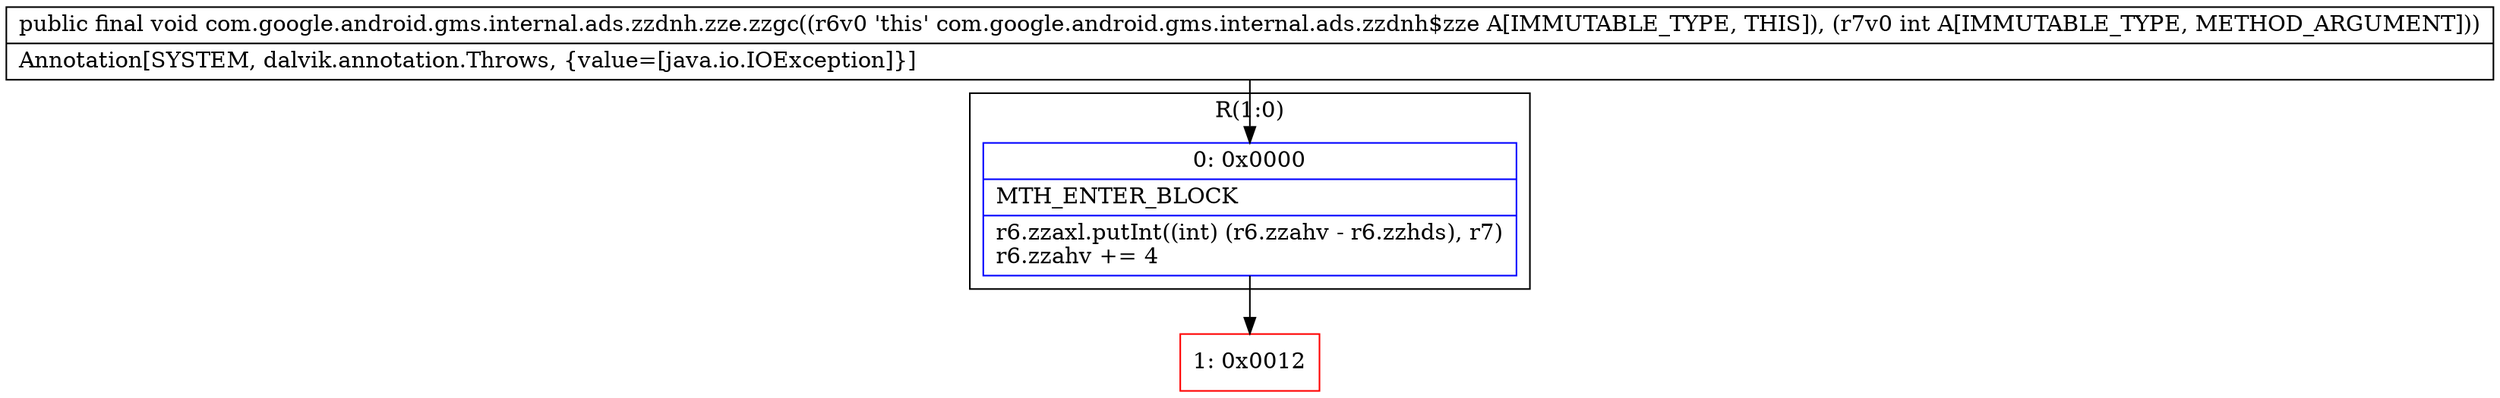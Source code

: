 digraph "CFG forcom.google.android.gms.internal.ads.zzdnh.zze.zzgc(I)V" {
subgraph cluster_Region_1143693772 {
label = "R(1:0)";
node [shape=record,color=blue];
Node_0 [shape=record,label="{0\:\ 0x0000|MTH_ENTER_BLOCK\l|r6.zzaxl.putInt((int) (r6.zzahv \- r6.zzhds), r7)\lr6.zzahv += 4\l}"];
}
Node_1 [shape=record,color=red,label="{1\:\ 0x0012}"];
MethodNode[shape=record,label="{public final void com.google.android.gms.internal.ads.zzdnh.zze.zzgc((r6v0 'this' com.google.android.gms.internal.ads.zzdnh$zze A[IMMUTABLE_TYPE, THIS]), (r7v0 int A[IMMUTABLE_TYPE, METHOD_ARGUMENT]))  | Annotation[SYSTEM, dalvik.annotation.Throws, \{value=[java.io.IOException]\}]\l}"];
MethodNode -> Node_0;
Node_0 -> Node_1;
}


